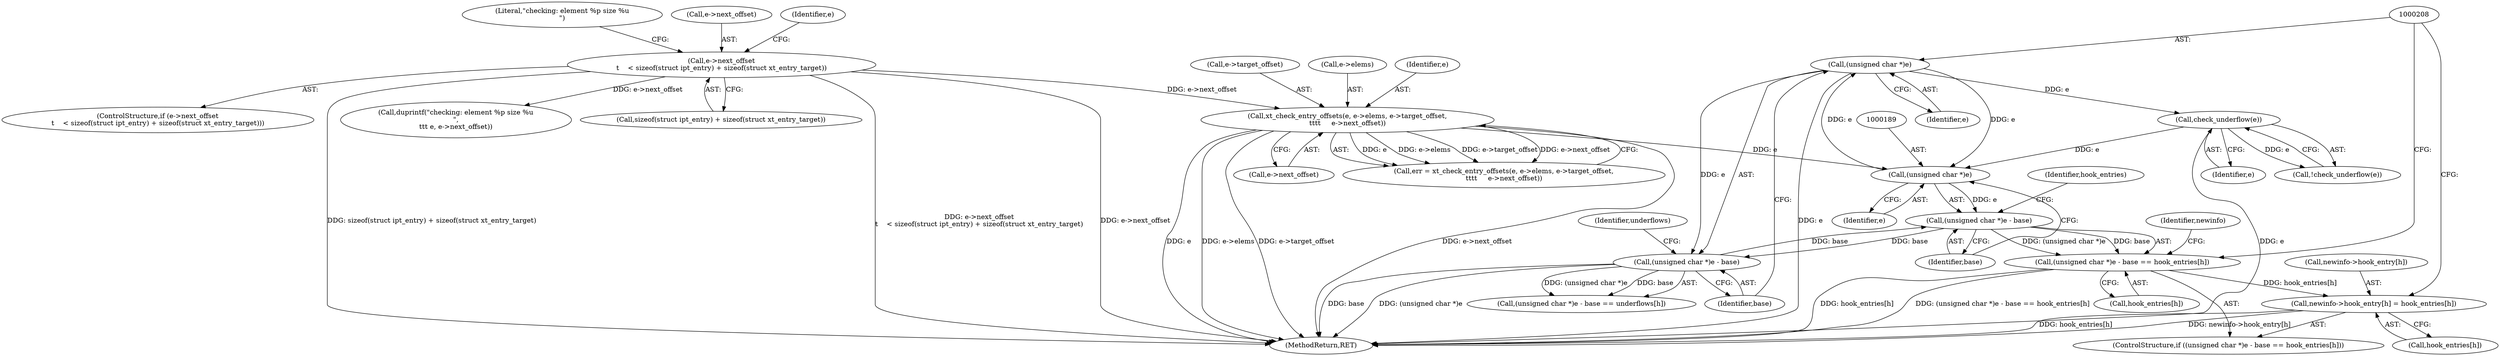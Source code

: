 digraph "0_linux_ce683e5f9d045e5d67d1312a42b359cb2ab2a13c_2@pointer" {
"1000195" [label="(Call,newinfo->hook_entry[h] = hook_entries[h])"];
"1000186" [label="(Call,(unsigned char *)e - base == hook_entries[h])"];
"1000187" [label="(Call,(unsigned char *)e - base)"];
"1000188" [label="(Call,(unsigned char *)e)"];
"1000207" [label="(Call,(unsigned char *)e)"];
"1000217" [label="(Call,check_underflow(e))"];
"1000152" [label="(Call,xt_check_entry_offsets(e, e->elems, e->target_offset,\n\t\t\t\t     e->next_offset))"];
"1000121" [label="(Call,e->next_offset\n\t    < sizeof(struct ipt_entry) + sizeof(struct xt_entry_target))"];
"1000206" [label="(Call,(unsigned char *)e - base)"];
"1000185" [label="(ControlStructure,if ((unsigned char *)e - base == hook_entries[h]))"];
"1000160" [label="(Call,e->next_offset)"];
"1000217" [label="(Call,check_underflow(e))"];
"1000157" [label="(Call,e->target_offset)"];
"1000198" [label="(Identifier,newinfo)"];
"1000150" [label="(Call,err = xt_check_entry_offsets(e, e->elems, e->target_offset,\n\t\t\t\t     e->next_offset))"];
"1000191" [label="(Identifier,base)"];
"1000187" [label="(Call,(unsigned char *)e - base)"];
"1000201" [label="(Call,hook_entries[h])"];
"1000132" [label="(Literal,\"checking: element %p size %u\n\")"];
"1000122" [label="(Call,e->next_offset)"];
"1000216" [label="(Call,!check_underflow(e))"];
"1000209" [label="(Identifier,e)"];
"1000192" [label="(Call,hook_entries[h])"];
"1000125" [label="(Call,sizeof(struct ipt_entry) + sizeof(struct xt_entry_target))"];
"1000188" [label="(Call,(unsigned char *)e)"];
"1000242" [label="(MethodReturn,RET)"];
"1000154" [label="(Call,e->elems)"];
"1000205" [label="(Call,(unsigned char *)e - base == underflows[h])"];
"1000196" [label="(Call,newinfo->hook_entry[h])"];
"1000206" [label="(Call,(unsigned char *)e - base)"];
"1000131" [label="(Call,duprintf(\"checking: element %p size %u\n\",\n\t\t\t e, e->next_offset))"];
"1000210" [label="(Identifier,base)"];
"1000121" [label="(Call,e->next_offset\n\t    < sizeof(struct ipt_entry) + sizeof(struct xt_entry_target))"];
"1000190" [label="(Identifier,e)"];
"1000195" [label="(Call,newinfo->hook_entry[h] = hook_entries[h])"];
"1000186" [label="(Call,(unsigned char *)e - base == hook_entries[h])"];
"1000153" [label="(Identifier,e)"];
"1000218" [label="(Identifier,e)"];
"1000145" [label="(Identifier,e)"];
"1000193" [label="(Identifier,hook_entries)"];
"1000212" [label="(Identifier,underflows)"];
"1000152" [label="(Call,xt_check_entry_offsets(e, e->elems, e->target_offset,\n\t\t\t\t     e->next_offset))"];
"1000120" [label="(ControlStructure,if (e->next_offset\n\t    < sizeof(struct ipt_entry) + sizeof(struct xt_entry_target)))"];
"1000207" [label="(Call,(unsigned char *)e)"];
"1000195" -> "1000185"  [label="AST: "];
"1000195" -> "1000201"  [label="CFG: "];
"1000196" -> "1000195"  [label="AST: "];
"1000201" -> "1000195"  [label="AST: "];
"1000208" -> "1000195"  [label="CFG: "];
"1000195" -> "1000242"  [label="DDG: newinfo->hook_entry[h]"];
"1000195" -> "1000242"  [label="DDG: hook_entries[h]"];
"1000186" -> "1000195"  [label="DDG: hook_entries[h]"];
"1000186" -> "1000185"  [label="AST: "];
"1000186" -> "1000192"  [label="CFG: "];
"1000187" -> "1000186"  [label="AST: "];
"1000192" -> "1000186"  [label="AST: "];
"1000198" -> "1000186"  [label="CFG: "];
"1000208" -> "1000186"  [label="CFG: "];
"1000186" -> "1000242"  [label="DDG: (unsigned char *)e - base == hook_entries[h]"];
"1000186" -> "1000242"  [label="DDG: hook_entries[h]"];
"1000187" -> "1000186"  [label="DDG: (unsigned char *)e"];
"1000187" -> "1000186"  [label="DDG: base"];
"1000187" -> "1000191"  [label="CFG: "];
"1000188" -> "1000187"  [label="AST: "];
"1000191" -> "1000187"  [label="AST: "];
"1000193" -> "1000187"  [label="CFG: "];
"1000188" -> "1000187"  [label="DDG: e"];
"1000206" -> "1000187"  [label="DDG: base"];
"1000187" -> "1000206"  [label="DDG: base"];
"1000188" -> "1000190"  [label="CFG: "];
"1000189" -> "1000188"  [label="AST: "];
"1000190" -> "1000188"  [label="AST: "];
"1000191" -> "1000188"  [label="CFG: "];
"1000207" -> "1000188"  [label="DDG: e"];
"1000217" -> "1000188"  [label="DDG: e"];
"1000152" -> "1000188"  [label="DDG: e"];
"1000188" -> "1000207"  [label="DDG: e"];
"1000207" -> "1000206"  [label="AST: "];
"1000207" -> "1000209"  [label="CFG: "];
"1000208" -> "1000207"  [label="AST: "];
"1000209" -> "1000207"  [label="AST: "];
"1000210" -> "1000207"  [label="CFG: "];
"1000207" -> "1000242"  [label="DDG: e"];
"1000207" -> "1000206"  [label="DDG: e"];
"1000207" -> "1000217"  [label="DDG: e"];
"1000217" -> "1000216"  [label="AST: "];
"1000217" -> "1000218"  [label="CFG: "];
"1000218" -> "1000217"  [label="AST: "];
"1000216" -> "1000217"  [label="CFG: "];
"1000217" -> "1000242"  [label="DDG: e"];
"1000217" -> "1000216"  [label="DDG: e"];
"1000152" -> "1000150"  [label="AST: "];
"1000152" -> "1000160"  [label="CFG: "];
"1000153" -> "1000152"  [label="AST: "];
"1000154" -> "1000152"  [label="AST: "];
"1000157" -> "1000152"  [label="AST: "];
"1000160" -> "1000152"  [label="AST: "];
"1000150" -> "1000152"  [label="CFG: "];
"1000152" -> "1000242"  [label="DDG: e->elems"];
"1000152" -> "1000242"  [label="DDG: e->target_offset"];
"1000152" -> "1000242"  [label="DDG: e->next_offset"];
"1000152" -> "1000242"  [label="DDG: e"];
"1000152" -> "1000150"  [label="DDG: e"];
"1000152" -> "1000150"  [label="DDG: e->elems"];
"1000152" -> "1000150"  [label="DDG: e->target_offset"];
"1000152" -> "1000150"  [label="DDG: e->next_offset"];
"1000121" -> "1000152"  [label="DDG: e->next_offset"];
"1000121" -> "1000120"  [label="AST: "];
"1000121" -> "1000125"  [label="CFG: "];
"1000122" -> "1000121"  [label="AST: "];
"1000125" -> "1000121"  [label="AST: "];
"1000132" -> "1000121"  [label="CFG: "];
"1000145" -> "1000121"  [label="CFG: "];
"1000121" -> "1000242"  [label="DDG: sizeof(struct ipt_entry) + sizeof(struct xt_entry_target)"];
"1000121" -> "1000242"  [label="DDG: e->next_offset\n\t    < sizeof(struct ipt_entry) + sizeof(struct xt_entry_target)"];
"1000121" -> "1000242"  [label="DDG: e->next_offset"];
"1000121" -> "1000131"  [label="DDG: e->next_offset"];
"1000206" -> "1000205"  [label="AST: "];
"1000206" -> "1000210"  [label="CFG: "];
"1000210" -> "1000206"  [label="AST: "];
"1000212" -> "1000206"  [label="CFG: "];
"1000206" -> "1000242"  [label="DDG: base"];
"1000206" -> "1000242"  [label="DDG: (unsigned char *)e"];
"1000206" -> "1000205"  [label="DDG: (unsigned char *)e"];
"1000206" -> "1000205"  [label="DDG: base"];
}
